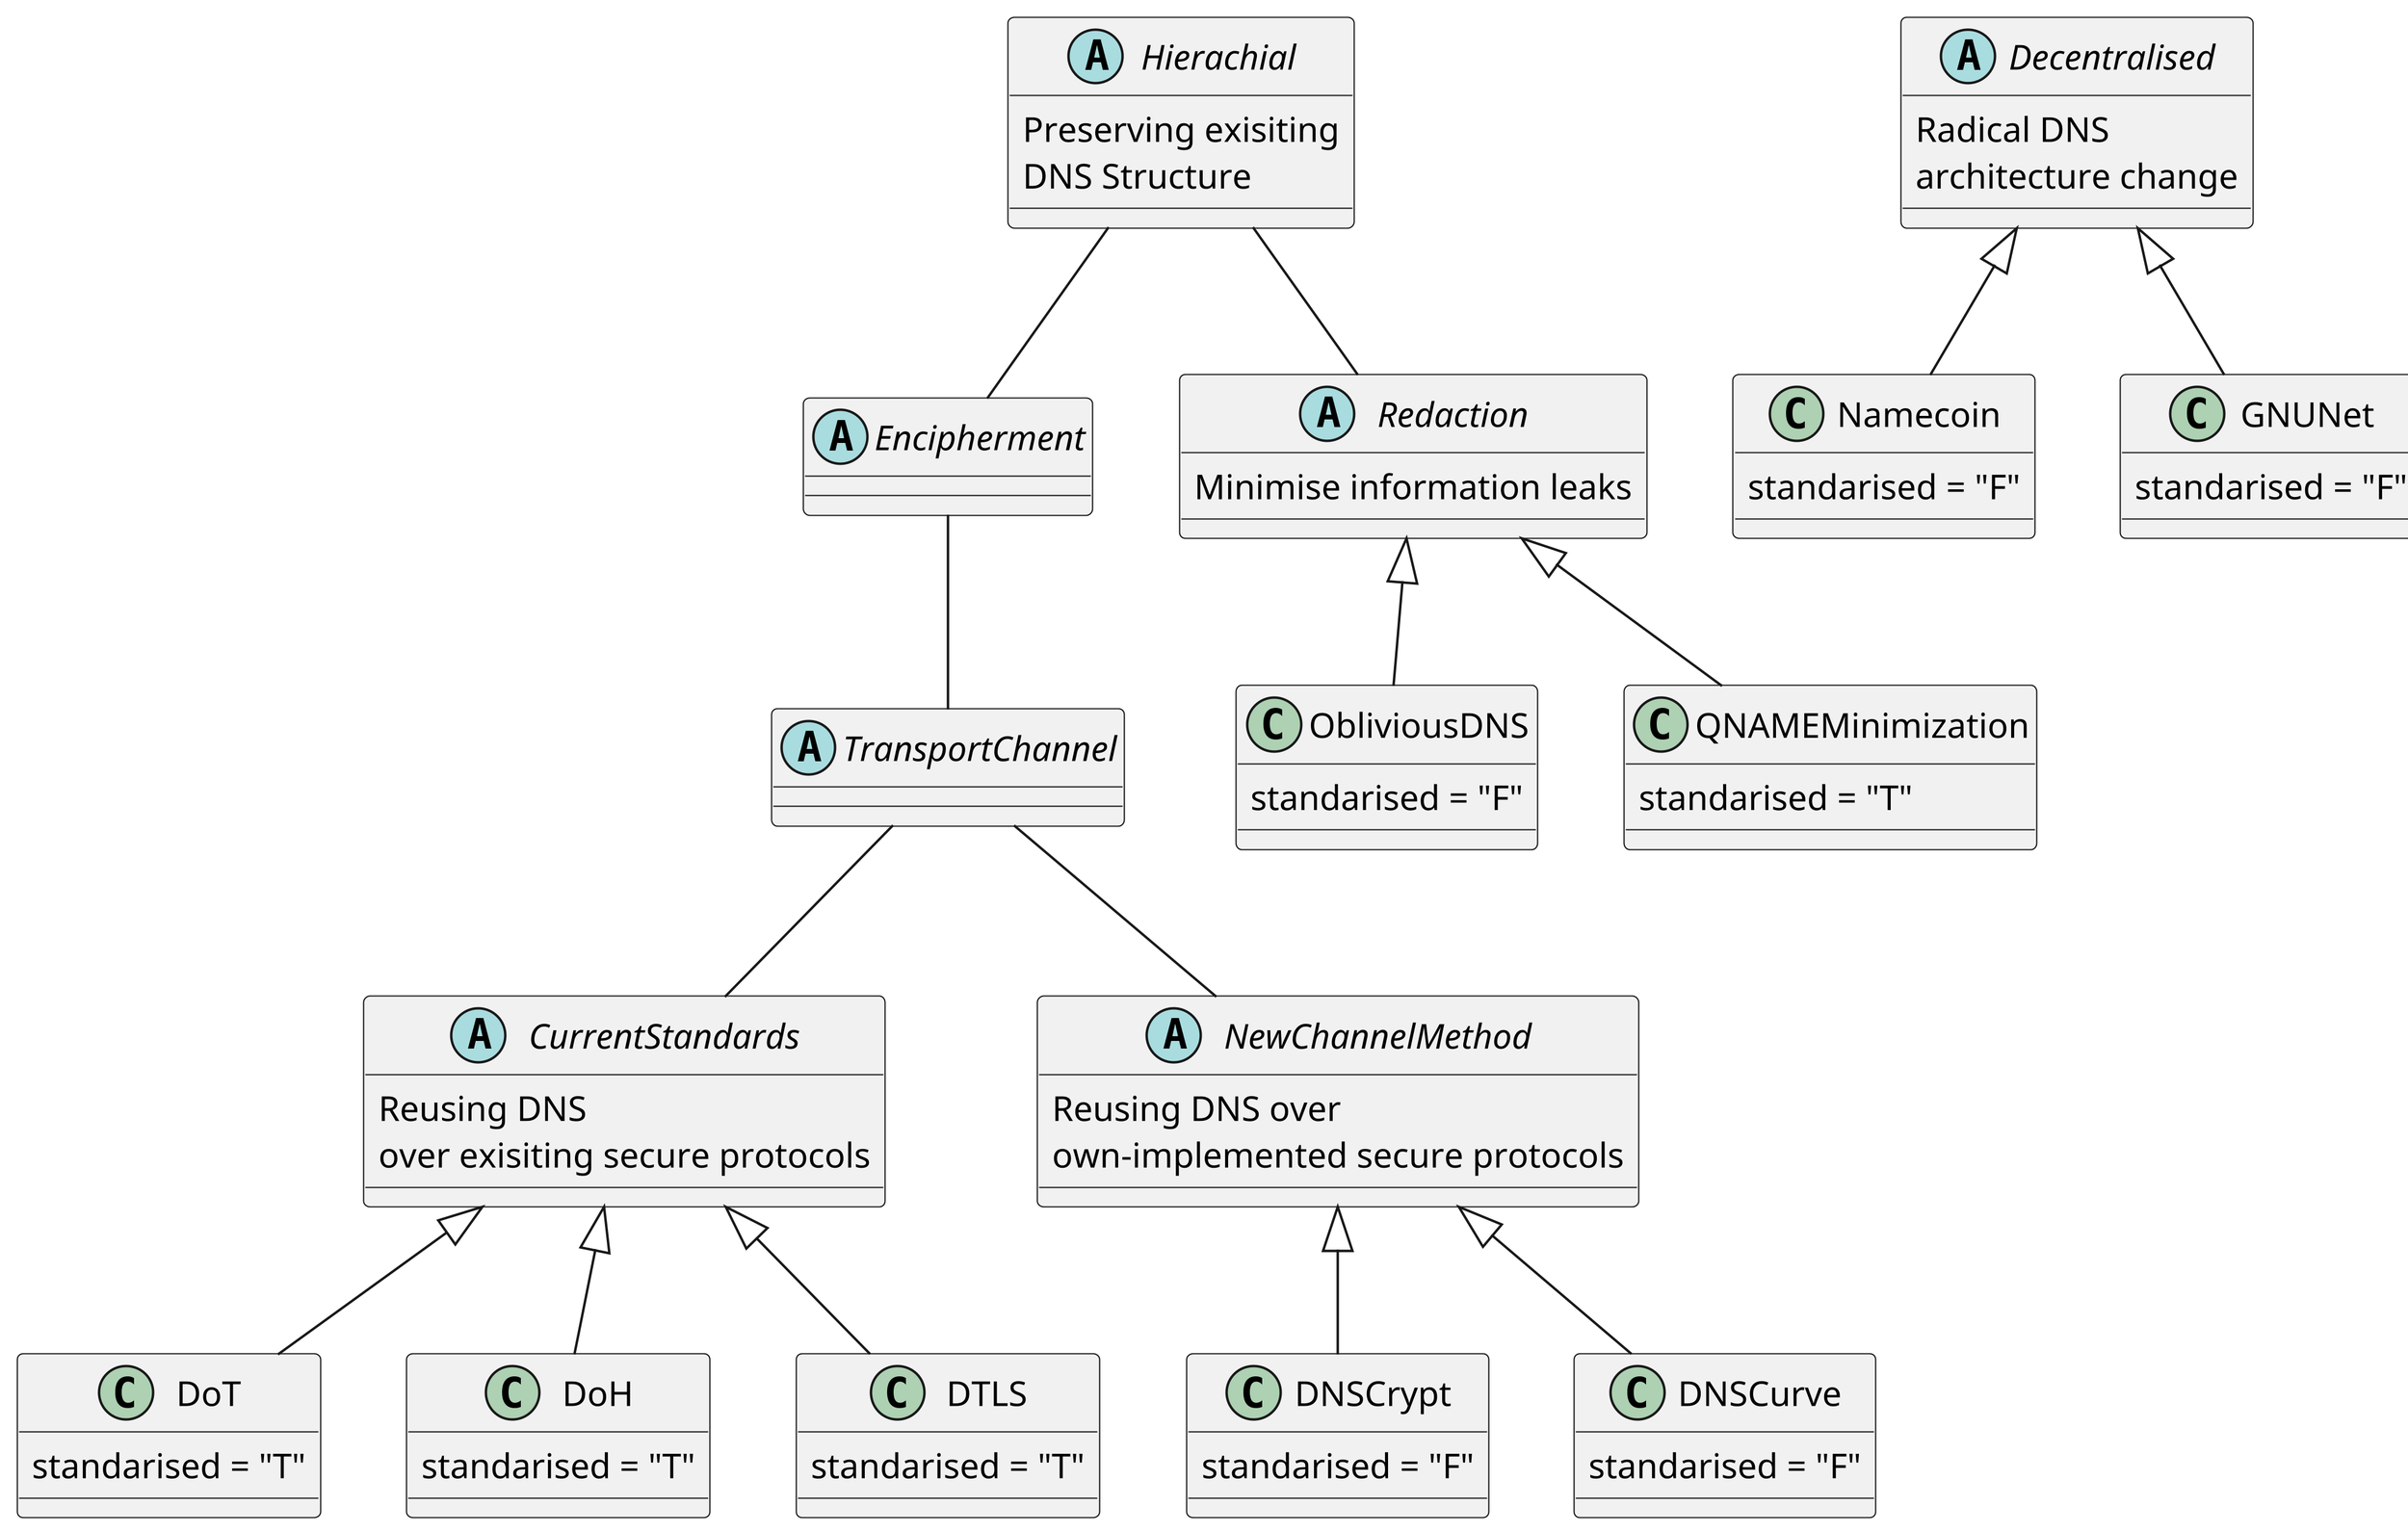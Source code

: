 @startuml
skinparam dpi 400

abstract Hierachial {
    Preserving exisiting\nDNS Structure 
}
abstract Decentralised {
    Radical DNS\narchitecture change
}
abstract Encipherment {

}
abstract Redaction {
    Minimise information leaks
}
abstract TransportChannel {

}
abstract CurrentStandards {
    Reusing DNS\nover exisiting secure protocols
}
abstract NewChannelMethod {
    Reusing DNS over\nown-implemented secure protocols
}
class DoT {
    standarised = "T"
}
class DoH {
    standarised = "T"
}
class Namecoin {
    standarised = "F"
}
class GNUNet {
    standarised = "F"
}
class ObliviousDNS{
    standarised = "F"
}
class QNAMEMinimization{
    standarised = "T"
}
class DTLS{
    standarised = "T"
}
class DNSCrypt{
    standarised = "F"
}
class DNSCurve{
    standarised = "F"
}

Hierachial -- Encipherment
Hierachial -- Redaction

Encipherment -- TransportChannel
TransportChannel -- CurrentStandards
TransportChannel -- NewChannelMethod

CurrentStandards <|-- DoT
CurrentStandards <|-- DoH
CurrentStandards <|-- DTLS

Redaction <|-- ObliviousDNS
Redaction <|-- QNAMEMinimization

NewChannelMethod <|-- DNSCrypt
NewChannelMethod <|-- DNSCurve

Decentralised <|-- Namecoin
Decentralised <|-- GNUNet

@enduml